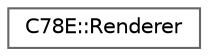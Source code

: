 digraph "Graphical Class Hierarchy"
{
 // LATEX_PDF_SIZE
  bgcolor="transparent";
  edge [fontname=Helvetica,fontsize=10,labelfontname=Helvetica,labelfontsize=10];
  node [fontname=Helvetica,fontsize=10,shape=box,height=0.2,width=0.4];
  rankdir="LR";
  Node0 [id="Node000000",label="C78E::Renderer",height=0.2,width=0.4,color="grey40", fillcolor="white", style="filled",URL="$db/da8/class_c78_e_1_1_renderer.html",tooltip=" "];
}
